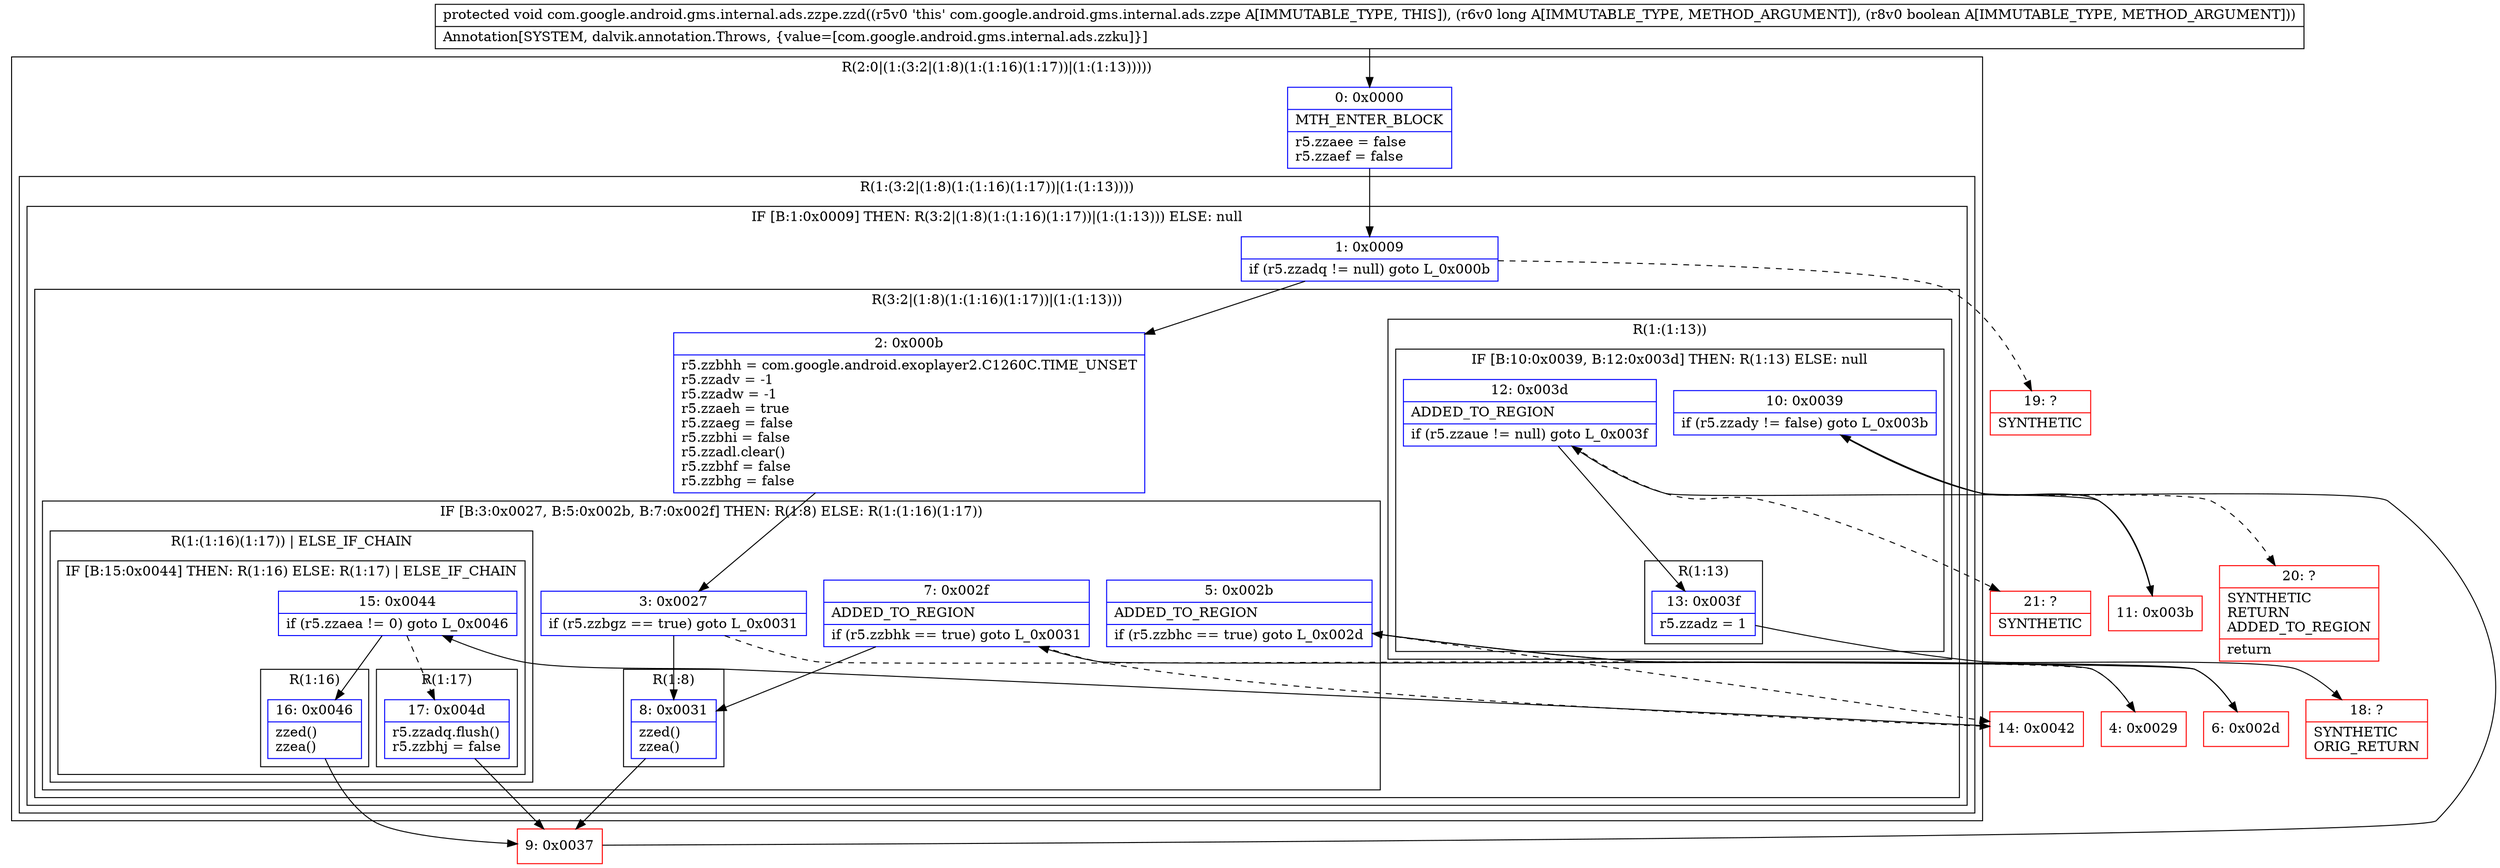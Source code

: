 digraph "CFG forcom.google.android.gms.internal.ads.zzpe.zzd(JZ)V" {
subgraph cluster_Region_1905640810 {
label = "R(2:0|(1:(3:2|(1:8)(1:(1:16)(1:17))|(1:(1:13)))))";
node [shape=record,color=blue];
Node_0 [shape=record,label="{0\:\ 0x0000|MTH_ENTER_BLOCK\l|r5.zzaee = false\lr5.zzaef = false\l}"];
subgraph cluster_Region_1654350117 {
label = "R(1:(3:2|(1:8)(1:(1:16)(1:17))|(1:(1:13))))";
node [shape=record,color=blue];
subgraph cluster_IfRegion_1702206529 {
label = "IF [B:1:0x0009] THEN: R(3:2|(1:8)(1:(1:16)(1:17))|(1:(1:13))) ELSE: null";
node [shape=record,color=blue];
Node_1 [shape=record,label="{1\:\ 0x0009|if (r5.zzadq != null) goto L_0x000b\l}"];
subgraph cluster_Region_900521161 {
label = "R(3:2|(1:8)(1:(1:16)(1:17))|(1:(1:13)))";
node [shape=record,color=blue];
Node_2 [shape=record,label="{2\:\ 0x000b|r5.zzbhh = com.google.android.exoplayer2.C1260C.TIME_UNSET\lr5.zzadv = \-1\lr5.zzadw = \-1\lr5.zzaeh = true\lr5.zzaeg = false\lr5.zzbhi = false\lr5.zzadl.clear()\lr5.zzbhf = false\lr5.zzbhg = false\l}"];
subgraph cluster_IfRegion_1783492995 {
label = "IF [B:3:0x0027, B:5:0x002b, B:7:0x002f] THEN: R(1:8) ELSE: R(1:(1:16)(1:17))";
node [shape=record,color=blue];
Node_3 [shape=record,label="{3\:\ 0x0027|if (r5.zzbgz == true) goto L_0x0031\l}"];
Node_5 [shape=record,label="{5\:\ 0x002b|ADDED_TO_REGION\l|if (r5.zzbhc == true) goto L_0x002d\l}"];
Node_7 [shape=record,label="{7\:\ 0x002f|ADDED_TO_REGION\l|if (r5.zzbhk == true) goto L_0x0031\l}"];
subgraph cluster_Region_1399203750 {
label = "R(1:8)";
node [shape=record,color=blue];
Node_8 [shape=record,label="{8\:\ 0x0031|zzed()\lzzea()\l}"];
}
subgraph cluster_Region_448282143 {
label = "R(1:(1:16)(1:17)) | ELSE_IF_CHAIN\l";
node [shape=record,color=blue];
subgraph cluster_IfRegion_1235350293 {
label = "IF [B:15:0x0044] THEN: R(1:16) ELSE: R(1:17) | ELSE_IF_CHAIN\l";
node [shape=record,color=blue];
Node_15 [shape=record,label="{15\:\ 0x0044|if (r5.zzaea != 0) goto L_0x0046\l}"];
subgraph cluster_Region_1281737291 {
label = "R(1:16)";
node [shape=record,color=blue];
Node_16 [shape=record,label="{16\:\ 0x0046|zzed()\lzzea()\l}"];
}
subgraph cluster_Region_786208630 {
label = "R(1:17)";
node [shape=record,color=blue];
Node_17 [shape=record,label="{17\:\ 0x004d|r5.zzadq.flush()\lr5.zzbhj = false\l}"];
}
}
}
}
subgraph cluster_Region_1976507508 {
label = "R(1:(1:13))";
node [shape=record,color=blue];
subgraph cluster_IfRegion_858812547 {
label = "IF [B:10:0x0039, B:12:0x003d] THEN: R(1:13) ELSE: null";
node [shape=record,color=blue];
Node_10 [shape=record,label="{10\:\ 0x0039|if (r5.zzady != false) goto L_0x003b\l}"];
Node_12 [shape=record,label="{12\:\ 0x003d|ADDED_TO_REGION\l|if (r5.zzaue != null) goto L_0x003f\l}"];
subgraph cluster_Region_1369803572 {
label = "R(1:13)";
node [shape=record,color=blue];
Node_13 [shape=record,label="{13\:\ 0x003f|r5.zzadz = 1\l}"];
}
}
}
}
}
}
}
Node_4 [shape=record,color=red,label="{4\:\ 0x0029}"];
Node_6 [shape=record,color=red,label="{6\:\ 0x002d}"];
Node_9 [shape=record,color=red,label="{9\:\ 0x0037}"];
Node_11 [shape=record,color=red,label="{11\:\ 0x003b}"];
Node_14 [shape=record,color=red,label="{14\:\ 0x0042}"];
Node_18 [shape=record,color=red,label="{18\:\ ?|SYNTHETIC\lORIG_RETURN\l}"];
Node_19 [shape=record,color=red,label="{19\:\ ?|SYNTHETIC\l}"];
Node_20 [shape=record,color=red,label="{20\:\ ?|SYNTHETIC\lRETURN\lADDED_TO_REGION\l|return\l}"];
Node_21 [shape=record,color=red,label="{21\:\ ?|SYNTHETIC\l}"];
MethodNode[shape=record,label="{protected void com.google.android.gms.internal.ads.zzpe.zzd((r5v0 'this' com.google.android.gms.internal.ads.zzpe A[IMMUTABLE_TYPE, THIS]), (r6v0 long A[IMMUTABLE_TYPE, METHOD_ARGUMENT]), (r8v0 boolean A[IMMUTABLE_TYPE, METHOD_ARGUMENT]))  | Annotation[SYSTEM, dalvik.annotation.Throws, \{value=[com.google.android.gms.internal.ads.zzku]\}]\l}"];
MethodNode -> Node_0;
Node_0 -> Node_1;
Node_1 -> Node_2;
Node_1 -> Node_19[style=dashed];
Node_2 -> Node_3;
Node_3 -> Node_4[style=dashed];
Node_3 -> Node_8;
Node_5 -> Node_6;
Node_5 -> Node_14[style=dashed];
Node_7 -> Node_8;
Node_7 -> Node_14[style=dashed];
Node_8 -> Node_9;
Node_15 -> Node_16;
Node_15 -> Node_17[style=dashed];
Node_16 -> Node_9;
Node_17 -> Node_9;
Node_10 -> Node_11;
Node_10 -> Node_20[style=dashed];
Node_12 -> Node_13;
Node_12 -> Node_21[style=dashed];
Node_13 -> Node_18;
Node_4 -> Node_5;
Node_6 -> Node_7;
Node_9 -> Node_10;
Node_11 -> Node_12;
Node_14 -> Node_15;
}

